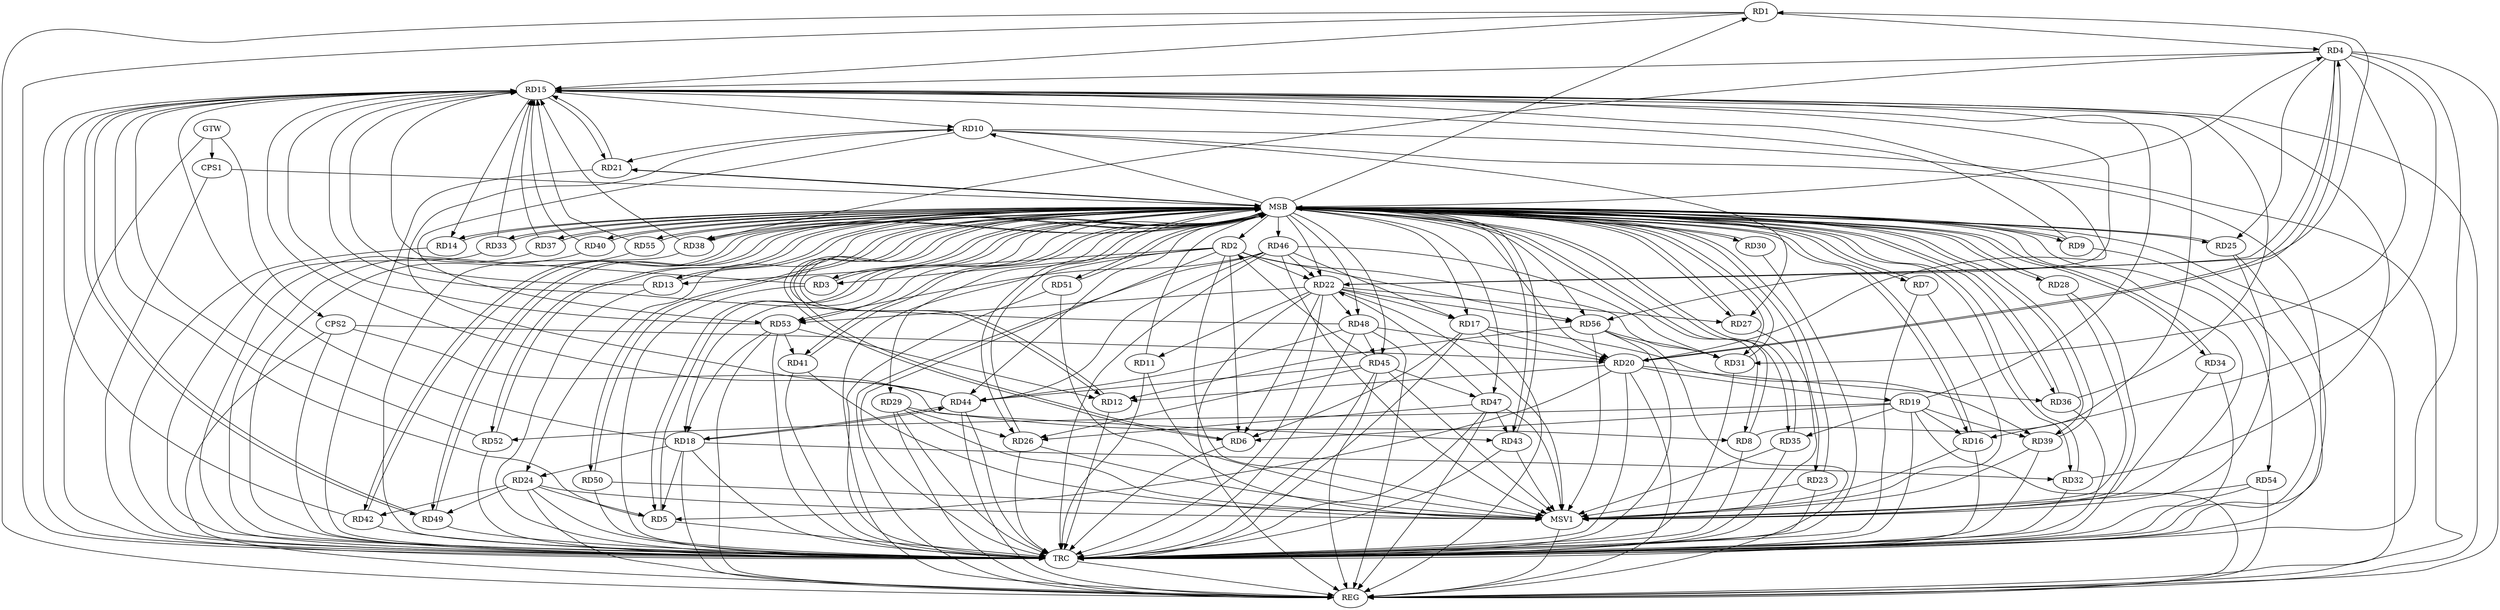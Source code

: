 strict digraph G {
  RD1 [ label="RD1" ];
  RD2 [ label="RD2" ];
  RD3 [ label="RD3" ];
  RD4 [ label="RD4" ];
  RD5 [ label="RD5" ];
  RD6 [ label="RD6" ];
  RD7 [ label="RD7" ];
  RD8 [ label="RD8" ];
  RD9 [ label="RD9" ];
  RD10 [ label="RD10" ];
  RD11 [ label="RD11" ];
  RD12 [ label="RD12" ];
  RD13 [ label="RD13" ];
  RD14 [ label="RD14" ];
  RD15 [ label="RD15" ];
  RD16 [ label="RD16" ];
  RD17 [ label="RD17" ];
  RD18 [ label="RD18" ];
  RD19 [ label="RD19" ];
  RD20 [ label="RD20" ];
  RD21 [ label="RD21" ];
  RD22 [ label="RD22" ];
  RD23 [ label="RD23" ];
  RD24 [ label="RD24" ];
  RD25 [ label="RD25" ];
  RD26 [ label="RD26" ];
  RD27 [ label="RD27" ];
  RD28 [ label="RD28" ];
  RD29 [ label="RD29" ];
  RD30 [ label="RD30" ];
  RD31 [ label="RD31" ];
  RD32 [ label="RD32" ];
  RD33 [ label="RD33" ];
  RD34 [ label="RD34" ];
  RD35 [ label="RD35" ];
  RD36 [ label="RD36" ];
  RD37 [ label="RD37" ];
  RD38 [ label="RD38" ];
  RD39 [ label="RD39" ];
  RD40 [ label="RD40" ];
  RD41 [ label="RD41" ];
  RD42 [ label="RD42" ];
  RD43 [ label="RD43" ];
  RD44 [ label="RD44" ];
  RD45 [ label="RD45" ];
  RD46 [ label="RD46" ];
  RD47 [ label="RD47" ];
  RD48 [ label="RD48" ];
  RD49 [ label="RD49" ];
  RD50 [ label="RD50" ];
  RD51 [ label="RD51" ];
  RD52 [ label="RD52" ];
  RD53 [ label="RD53" ];
  RD54 [ label="RD54" ];
  RD55 [ label="RD55" ];
  RD56 [ label="RD56" ];
  CPS1 [ label="CPS1" ];
  CPS2 [ label="CPS2" ];
  GTW [ label="GTW" ];
  REG [ label="REG" ];
  MSB [ label="MSB" ];
  TRC [ label="TRC" ];
  MSV1 [ label="MSV1" ];
  RD1 -> RD4;
  RD22 -> RD1;
  RD2 -> RD3;
  RD2 -> RD6;
  RD2 -> RD13;
  RD2 -> RD22;
  RD2 -> RD31;
  RD45 -> RD2;
  RD2 -> RD56;
  RD4 -> RD16;
  RD4 -> RD20;
  RD20 -> RD4;
  RD4 -> RD22;
  RD4 -> RD25;
  RD4 -> RD31;
  RD4 -> RD38;
  RD18 -> RD5;
  RD20 -> RD5;
  RD24 -> RD5;
  RD17 -> RD6;
  RD19 -> RD6;
  RD22 -> RD6;
  RD29 -> RD8;
  RD15 -> RD10;
  RD10 -> RD21;
  RD10 -> RD27;
  RD44 -> RD10;
  RD10 -> RD53;
  RD22 -> RD11;
  RD20 -> RD12;
  RD53 -> RD12;
  RD56 -> RD12;
  RD15 -> RD14;
  RD15 -> RD21;
  RD15 -> RD49;
  RD15 -> RD56;
  RD19 -> RD16;
  RD17 -> RD20;
  RD22 -> RD17;
  RD17 -> RD39;
  RD46 -> RD17;
  RD18 -> RD24;
  RD18 -> RD32;
  RD18 -> RD44;
  RD44 -> RD18;
  RD53 -> RD18;
  RD20 -> RD19;
  RD19 -> RD35;
  RD19 -> RD39;
  RD19 -> RD52;
  RD20 -> RD36;
  RD48 -> RD20;
  RD22 -> RD27;
  RD46 -> RD22;
  RD47 -> RD22;
  RD22 -> RD48;
  RD22 -> RD53;
  RD22 -> RD56;
  RD24 -> RD42;
  RD24 -> RD49;
  RD29 -> RD26;
  RD45 -> RD26;
  RD47 -> RD26;
  RD46 -> RD31;
  RD56 -> RD31;
  RD53 -> RD41;
  RD47 -> RD43;
  RD45 -> RD44;
  RD46 -> RD44;
  RD48 -> RD44;
  RD45 -> RD47;
  RD48 -> RD45;
  RD46 -> RD53;
  CPS2 -> RD20;
  CPS2 -> RD43;
  GTW -> CPS1;
  GTW -> CPS2;
  RD1 -> REG;
  RD2 -> REG;
  RD4 -> REG;
  RD10 -> REG;
  RD15 -> REG;
  RD17 -> REG;
  RD18 -> REG;
  RD19 -> REG;
  RD20 -> REG;
  RD22 -> REG;
  RD24 -> REG;
  RD29 -> REG;
  RD44 -> REG;
  RD45 -> REG;
  RD46 -> REG;
  RD47 -> REG;
  RD48 -> REG;
  RD53 -> REG;
  RD54 -> REG;
  RD56 -> REG;
  CPS2 -> REG;
  RD3 -> MSB;
  MSB -> RD7;
  MSB -> RD8;
  MSB -> RD40;
  MSB -> RD47;
  MSB -> RD56;
  MSB -> REG;
  RD5 -> MSB;
  MSB -> RD14;
  MSB -> RD28;
  MSB -> RD31;
  MSB -> RD41;
  MSB -> RD52;
  RD6 -> MSB;
  MSB -> RD18;
  MSB -> RD46;
  MSB -> RD51;
  MSB -> RD54;
  RD7 -> MSB;
  MSB -> RD10;
  MSB -> RD13;
  MSB -> RD26;
  MSB -> RD50;
  RD8 -> MSB;
  MSB -> RD20;
  MSB -> RD24;
  MSB -> RD30;
  RD9 -> MSB;
  MSB -> RD16;
  MSB -> RD27;
  RD11 -> MSB;
  MSB -> RD23;
  MSB -> RD32;
  MSB -> RD33;
  MSB -> RD37;
  MSB -> RD55;
  RD12 -> MSB;
  MSB -> RD35;
  MSB -> RD48;
  RD13 -> MSB;
  MSB -> RD45;
  MSB -> RD53;
  RD14 -> MSB;
  MSB -> RD5;
  RD16 -> MSB;
  MSB -> RD2;
  RD21 -> MSB;
  MSB -> RD9;
  MSB -> RD42;
  RD23 -> MSB;
  MSB -> RD1;
  MSB -> RD6;
  MSB -> RD25;
  RD25 -> MSB;
  MSB -> RD12;
  MSB -> RD44;
  RD26 -> MSB;
  MSB -> RD17;
  MSB -> RD21;
  MSB -> RD29;
  MSB -> RD36;
  RD27 -> MSB;
  RD28 -> MSB;
  RD30 -> MSB;
  RD31 -> MSB;
  RD32 -> MSB;
  MSB -> RD22;
  MSB -> RD34;
  MSB -> RD43;
  RD33 -> MSB;
  RD34 -> MSB;
  MSB -> RD39;
  RD35 -> MSB;
  MSB -> RD4;
  RD36 -> MSB;
  MSB -> RD49;
  RD37 -> MSB;
  RD38 -> MSB;
  RD39 -> MSB;
  MSB -> RD38;
  RD40 -> MSB;
  RD41 -> MSB;
  RD42 -> MSB;
  RD43 -> MSB;
  MSB -> RD3;
  RD49 -> MSB;
  RD50 -> MSB;
  RD51 -> MSB;
  RD52 -> MSB;
  RD55 -> MSB;
  CPS1 -> MSB;
  RD1 -> TRC;
  RD2 -> TRC;
  RD3 -> TRC;
  RD4 -> TRC;
  RD5 -> TRC;
  RD6 -> TRC;
  RD7 -> TRC;
  RD8 -> TRC;
  RD9 -> TRC;
  RD10 -> TRC;
  RD11 -> TRC;
  RD12 -> TRC;
  RD13 -> TRC;
  RD14 -> TRC;
  RD15 -> TRC;
  RD16 -> TRC;
  RD17 -> TRC;
  RD18 -> TRC;
  RD19 -> TRC;
  RD20 -> TRC;
  RD21 -> TRC;
  RD22 -> TRC;
  RD23 -> TRC;
  RD24 -> TRC;
  RD25 -> TRC;
  RD26 -> TRC;
  RD27 -> TRC;
  RD28 -> TRC;
  RD29 -> TRC;
  RD30 -> TRC;
  RD31 -> TRC;
  RD32 -> TRC;
  RD33 -> TRC;
  RD34 -> TRC;
  RD35 -> TRC;
  RD36 -> TRC;
  RD37 -> TRC;
  RD38 -> TRC;
  RD39 -> TRC;
  RD40 -> TRC;
  RD41 -> TRC;
  RD42 -> TRC;
  RD43 -> TRC;
  RD44 -> TRC;
  RD45 -> TRC;
  RD46 -> TRC;
  RD47 -> TRC;
  RD48 -> TRC;
  RD49 -> TRC;
  RD50 -> TRC;
  RD51 -> TRC;
  RD52 -> TRC;
  RD53 -> TRC;
  RD54 -> TRC;
  RD55 -> TRC;
  RD56 -> TRC;
  CPS1 -> TRC;
  CPS2 -> TRC;
  GTW -> TRC;
  TRC -> REG;
  RD13 -> RD15;
  RD37 -> RD15;
  RD18 -> RD15;
  RD53 -> RD15;
  RD55 -> RD15;
  RD20 -> RD15;
  RD8 -> RD15;
  RD4 -> RD15;
  RD42 -> RD15;
  RD19 -> RD15;
  RD48 -> RD15;
  RD3 -> RD15;
  RD5 -> RD15;
  RD36 -> RD15;
  RD9 -> RD15;
  RD1 -> RD15;
  RD40 -> RD15;
  RD32 -> RD15;
  RD33 -> RD15;
  RD21 -> RD15;
  RD38 -> RD15;
  RD52 -> RD15;
  RD49 -> RD15;
  RD44 -> RD15;
  RD2 -> MSV1;
  RD22 -> MSV1;
  RD24 -> MSV1;
  RD46 -> MSV1;
  RD54 -> MSV1;
  MSB -> MSV1;
  RD25 -> MSV1;
  RD39 -> MSV1;
  RD45 -> MSV1;
  RD47 -> MSV1;
  RD26 -> MSV1;
  RD43 -> MSV1;
  RD35 -> MSV1;
  RD23 -> MSV1;
  RD28 -> MSV1;
  RD29 -> MSV1;
  RD16 -> MSV1;
  RD7 -> MSV1;
  RD11 -> MSV1;
  RD41 -> MSV1;
  RD56 -> MSV1;
  RD34 -> MSV1;
  RD50 -> MSV1;
  RD51 -> MSV1;
  MSV1 -> REG;
}
